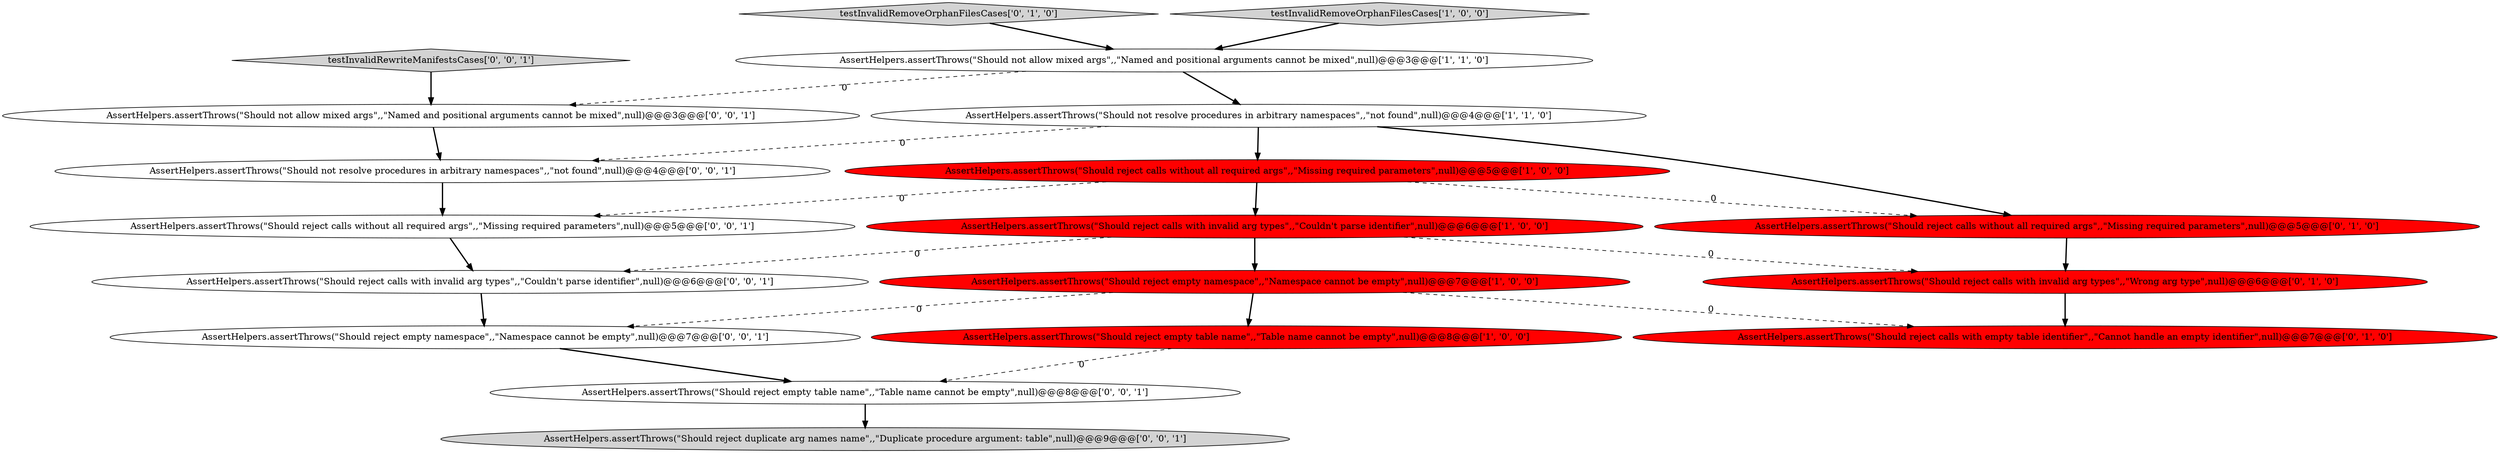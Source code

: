 digraph {
0 [style = filled, label = "AssertHelpers.assertThrows(\"Should not allow mixed args\",,\"Named and positional arguments cannot be mixed\",null)@@@3@@@['1', '1', '0']", fillcolor = white, shape = ellipse image = "AAA0AAABBB1BBB"];
3 [style = filled, label = "AssertHelpers.assertThrows(\"Should reject calls without all required args\",,\"Missing required parameters\",null)@@@5@@@['1', '0', '0']", fillcolor = red, shape = ellipse image = "AAA1AAABBB1BBB"];
7 [style = filled, label = "AssertHelpers.assertThrows(\"Should reject calls without all required args\",,\"Missing required parameters\",null)@@@5@@@['0', '1', '0']", fillcolor = red, shape = ellipse image = "AAA1AAABBB2BBB"];
8 [style = filled, label = "AssertHelpers.assertThrows(\"Should reject calls with empty table identifier\",,\"Cannot handle an empty identifier\",null)@@@7@@@['0', '1', '0']", fillcolor = red, shape = ellipse image = "AAA1AAABBB2BBB"];
9 [style = filled, label = "testInvalidRemoveOrphanFilesCases['0', '1', '0']", fillcolor = lightgray, shape = diamond image = "AAA0AAABBB2BBB"];
11 [style = filled, label = "AssertHelpers.assertThrows(\"Should not allow mixed args\",,\"Named and positional arguments cannot be mixed\",null)@@@3@@@['0', '0', '1']", fillcolor = white, shape = ellipse image = "AAA0AAABBB3BBB"];
5 [style = filled, label = "AssertHelpers.assertThrows(\"Should reject empty namespace\",,\"Namespace cannot be empty\",null)@@@7@@@['1', '0', '0']", fillcolor = red, shape = ellipse image = "AAA1AAABBB1BBB"];
12 [style = filled, label = "AssertHelpers.assertThrows(\"Should reject empty table name\",,\"Table name cannot be empty\",null)@@@8@@@['0', '0', '1']", fillcolor = white, shape = ellipse image = "AAA0AAABBB3BBB"];
13 [style = filled, label = "testInvalidRewriteManifestsCases['0', '0', '1']", fillcolor = lightgray, shape = diamond image = "AAA0AAABBB3BBB"];
15 [style = filled, label = "AssertHelpers.assertThrows(\"Should reject duplicate arg names name\",,\"Duplicate procedure argument: table\",null)@@@9@@@['0', '0', '1']", fillcolor = lightgray, shape = ellipse image = "AAA0AAABBB3BBB"];
1 [style = filled, label = "AssertHelpers.assertThrows(\"Should not resolve procedures in arbitrary namespaces\",,\"not found\",null)@@@4@@@['1', '1', '0']", fillcolor = white, shape = ellipse image = "AAA0AAABBB1BBB"];
16 [style = filled, label = "AssertHelpers.assertThrows(\"Should reject calls without all required args\",,\"Missing required parameters\",null)@@@5@@@['0', '0', '1']", fillcolor = white, shape = ellipse image = "AAA0AAABBB3BBB"];
10 [style = filled, label = "AssertHelpers.assertThrows(\"Should reject calls with invalid arg types\",,\"Wrong arg type\",null)@@@6@@@['0', '1', '0']", fillcolor = red, shape = ellipse image = "AAA1AAABBB2BBB"];
18 [style = filled, label = "AssertHelpers.assertThrows(\"Should reject calls with invalid arg types\",,\"Couldn't parse identifier\",null)@@@6@@@['0', '0', '1']", fillcolor = white, shape = ellipse image = "AAA0AAABBB3BBB"];
17 [style = filled, label = "AssertHelpers.assertThrows(\"Should reject empty namespace\",,\"Namespace cannot be empty\",null)@@@7@@@['0', '0', '1']", fillcolor = white, shape = ellipse image = "AAA0AAABBB3BBB"];
6 [style = filled, label = "AssertHelpers.assertThrows(\"Should reject empty table name\",,\"Table name cannot be empty\",null)@@@8@@@['1', '0', '0']", fillcolor = red, shape = ellipse image = "AAA1AAABBB1BBB"];
4 [style = filled, label = "testInvalidRemoveOrphanFilesCases['1', '0', '0']", fillcolor = lightgray, shape = diamond image = "AAA0AAABBB1BBB"];
14 [style = filled, label = "AssertHelpers.assertThrows(\"Should not resolve procedures in arbitrary namespaces\",,\"not found\",null)@@@4@@@['0', '0', '1']", fillcolor = white, shape = ellipse image = "AAA0AAABBB3BBB"];
2 [style = filled, label = "AssertHelpers.assertThrows(\"Should reject calls with invalid arg types\",,\"Couldn't parse identifier\",null)@@@6@@@['1', '0', '0']", fillcolor = red, shape = ellipse image = "AAA1AAABBB1BBB"];
14->16 [style = bold, label=""];
16->18 [style = bold, label=""];
9->0 [style = bold, label=""];
1->14 [style = dashed, label="0"];
11->14 [style = bold, label=""];
7->10 [style = bold, label=""];
3->7 [style = dashed, label="0"];
12->15 [style = bold, label=""];
1->3 [style = bold, label=""];
18->17 [style = bold, label=""];
0->11 [style = dashed, label="0"];
1->7 [style = bold, label=""];
13->11 [style = bold, label=""];
2->10 [style = dashed, label="0"];
4->0 [style = bold, label=""];
6->12 [style = dashed, label="0"];
17->12 [style = bold, label=""];
5->17 [style = dashed, label="0"];
5->6 [style = bold, label=""];
3->2 [style = bold, label=""];
10->8 [style = bold, label=""];
0->1 [style = bold, label=""];
2->18 [style = dashed, label="0"];
5->8 [style = dashed, label="0"];
3->16 [style = dashed, label="0"];
2->5 [style = bold, label=""];
}
